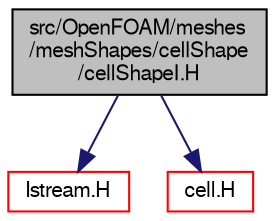 digraph "src/OpenFOAM/meshes/meshShapes/cellShape/cellShapeI.H"
{
  bgcolor="transparent";
  edge [fontname="FreeSans",fontsize="10",labelfontname="FreeSans",labelfontsize="10"];
  node [fontname="FreeSans",fontsize="10",shape=record];
  Node0 [label="src/OpenFOAM/meshes\l/meshShapes/cellShape\l/cellShapeI.H",height=0.2,width=0.4,color="black", fillcolor="grey75", style="filled", fontcolor="black"];
  Node0 -> Node1 [color="midnightblue",fontsize="10",style="solid",fontname="FreeSans"];
  Node1 [label="Istream.H",height=0.2,width=0.4,color="red",URL="$a09092.html"];
  Node0 -> Node55 [color="midnightblue",fontsize="10",style="solid",fontname="FreeSans"];
  Node55 [label="cell.H",height=0.2,width=0.4,color="red",URL="$a11180.html"];
}
